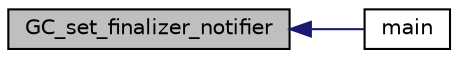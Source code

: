 digraph "GC_set_finalizer_notifier"
{
  edge [fontname="Helvetica",fontsize="10",labelfontname="Helvetica",labelfontsize="10"];
  node [fontname="Helvetica",fontsize="10",shape=record];
  rankdir="LR";
  Node3463 [label="GC_set_finalizer_notifier",height=0.2,width=0.4,color="black", fillcolor="grey75", style="filled", fontcolor="black"];
  Node3463 -> Node3464 [dir="back",color="midnightblue",fontsize="10",style="solid",fontname="Helvetica"];
  Node3464 [label="main",height=0.2,width=0.4,color="black", fillcolor="white", style="filled",URL="$d4/d12/3rd_party_2gc_2tests_2test_8c.html#a840291bc02cba5474a4cb46a9b9566fe"];
}
